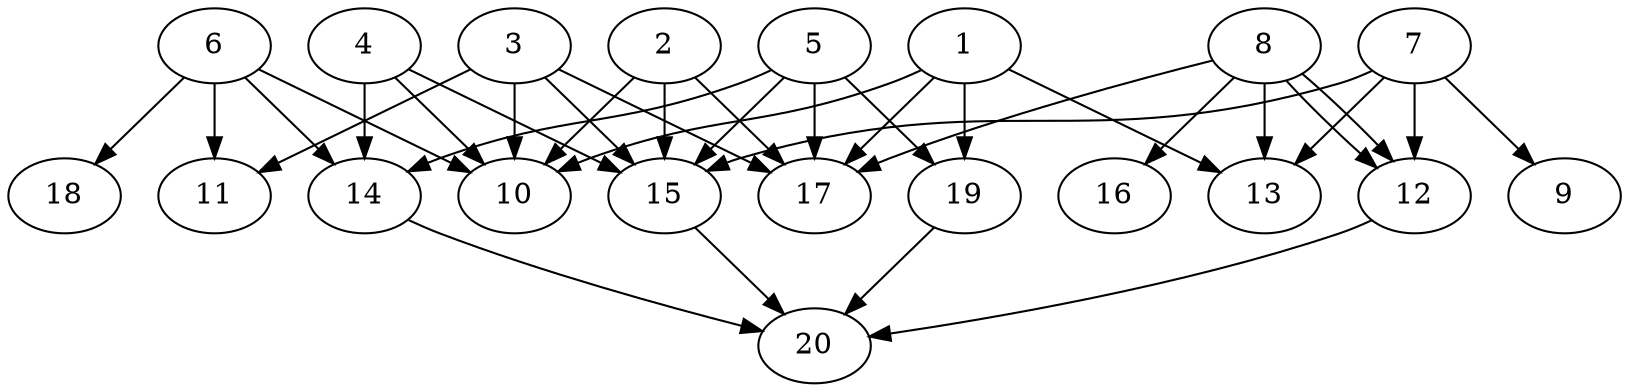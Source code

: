 // DAG automatically generated by daggen at Tue Jul 23 14:25:45 2019
// ./daggen --dot -n 20 --ccr 0.3 --fat 0.7 --regular 0.5 --density 0.6 --mindata 5242880 --maxdata 52428800 
digraph G {
  1 [size="104946347", alpha="0.08", expect_size="31483904"] 
  1 -> 10 [size ="31483904"]
  1 -> 13 [size ="31483904"]
  1 -> 17 [size ="31483904"]
  1 -> 19 [size ="31483904"]
  2 [size="25231360", alpha="0.03", expect_size="7569408"] 
  2 -> 10 [size ="7569408"]
  2 -> 15 [size ="7569408"]
  2 -> 17 [size ="7569408"]
  3 [size="71884800", alpha="0.03", expect_size="21565440"] 
  3 -> 10 [size ="21565440"]
  3 -> 11 [size ="21565440"]
  3 -> 15 [size ="21565440"]
  3 -> 17 [size ="21565440"]
  4 [size="146445653", alpha="0.08", expect_size="43933696"] 
  4 -> 10 [size ="43933696"]
  4 -> 14 [size ="43933696"]
  4 -> 15 [size ="43933696"]
  5 [size="66239147", alpha="0.11", expect_size="19871744"] 
  5 -> 14 [size ="19871744"]
  5 -> 15 [size ="19871744"]
  5 -> 17 [size ="19871744"]
  5 -> 19 [size ="19871744"]
  6 [size="122910720", alpha="0.03", expect_size="36873216"] 
  6 -> 10 [size ="36873216"]
  6 -> 11 [size ="36873216"]
  6 -> 14 [size ="36873216"]
  6 -> 18 [size ="36873216"]
  7 [size="150070613", alpha="0.19", expect_size="45021184"] 
  7 -> 9 [size ="45021184"]
  7 -> 12 [size ="45021184"]
  7 -> 13 [size ="45021184"]
  7 -> 15 [size ="45021184"]
  8 [size="130423467", alpha="0.12", expect_size="39127040"] 
  8 -> 12 [size ="39127040"]
  8 -> 12 [size ="39127040"]
  8 -> 13 [size ="39127040"]
  8 -> 16 [size ="39127040"]
  8 -> 17 [size ="39127040"]
  9 [size="146978133", alpha="0.00", expect_size="44093440"] 
  10 [size="126341120", alpha="0.20", expect_size="37902336"] 
  11 [size="106059093", alpha="0.19", expect_size="31817728"] 
  12 [size="170455040", alpha="0.10", expect_size="51136512"] 
  12 -> 20 [size ="51136512"]
  13 [size="34911573", alpha="0.14", expect_size="10473472"] 
  14 [size="60409173", alpha="0.17", expect_size="18122752"] 
  14 -> 20 [size ="18122752"]
  15 [size="120330240", alpha="0.17", expect_size="36099072"] 
  15 -> 20 [size ="36099072"]
  16 [size="49868800", alpha="0.09", expect_size="14960640"] 
  17 [size="74011307", alpha="0.02", expect_size="22203392"] 
  18 [size="64249173", alpha="0.14", expect_size="19274752"] 
  19 [size="156692480", alpha="0.16", expect_size="47007744"] 
  19 -> 20 [size ="47007744"]
  20 [size="157474133", alpha="0.09", expect_size="47242240"] 
}
